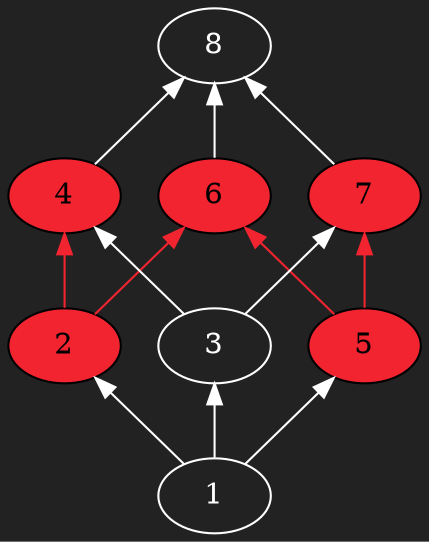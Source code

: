 digraph {
  rankdir="BT"

  bgcolor="#222222"

  // defaults for edges and nodes can be specified
  node [ color="#ffffff" fontcolor="#ffffff" ]
  edge [ color="#ffffff" ]

  2 [fillcolor="#f22430" style=filled color="#000000" fontcolor="#000000"]
  4 [fillcolor="#f22430" style=filled color="#000000" fontcolor="#000000"]
  5 [fillcolor="#f22430" style=filled color="#000000" fontcolor="#000000"]
  6 [fillcolor="#f22430" style=filled color="#000000" fontcolor="#000000"]
  7 [fillcolor="#f22430" style=filled color="#000000" fontcolor="#000000"]

  1 -> 2
  1 -> 3
  1 -> 5
  2 -> 4 [color="#f22430"]
  2 -> 6 [color="#f22430"]
  3 -> 4
  3 -> 7
  4 -> 8
  5 -> 6 [color="#f22430"]
  5 -> 7 [color="#f22430"]
  6 -> 8
  7 -> 8
}